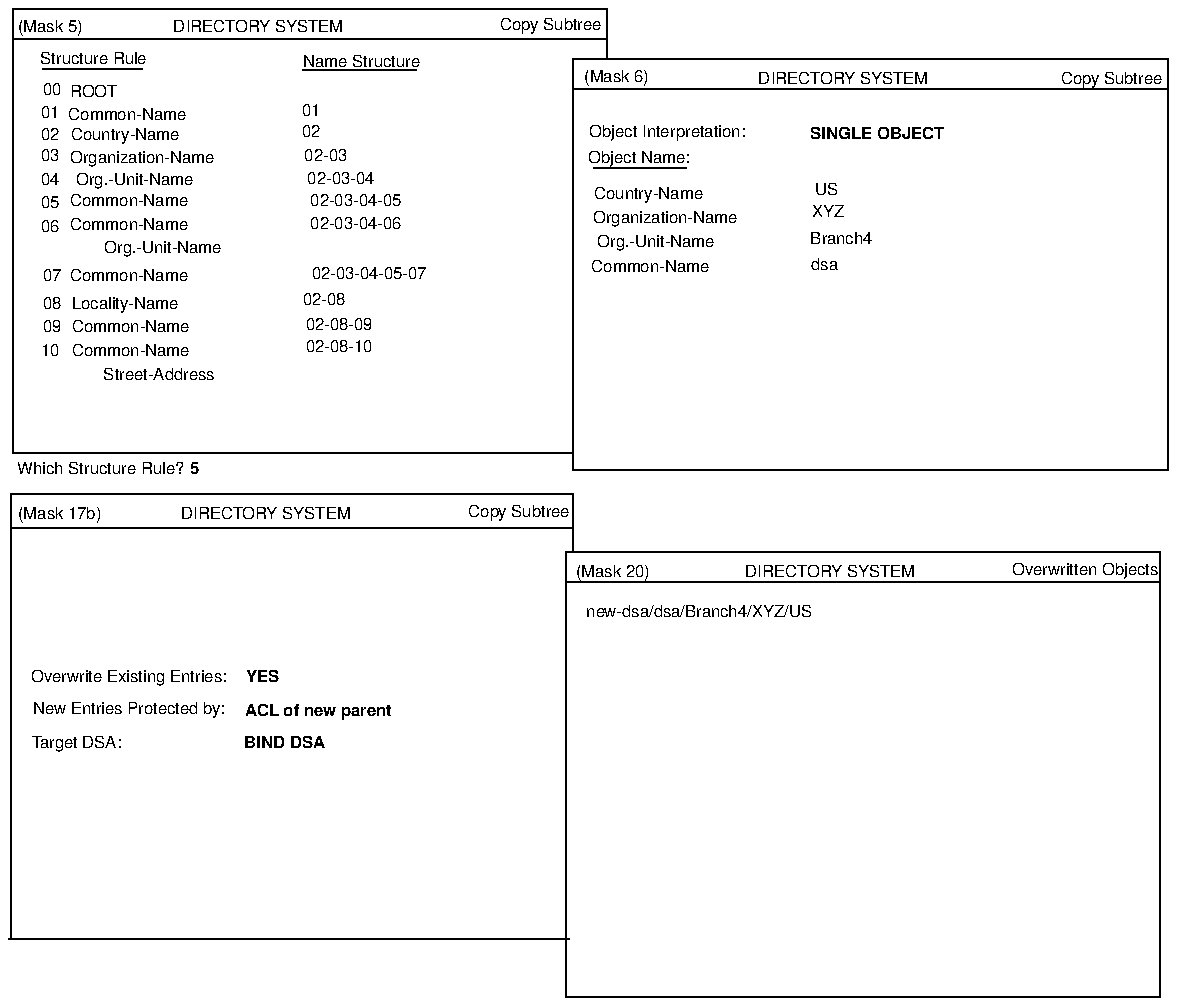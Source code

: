 ...\" @OSF_COPYRIGHT@
...\" COPYRIGHT NOTICE
...\" Copyright (c) 1990, 1991, 1992, 1993, 1994 Open Software Foundation, Inc.
...\" ALL RIGHTS RESERVED (DCE).  See the file named COPYRIGHT.DCE for
...\" the full copyright text.
...\" 
...\" HISTORY
...\" $Log: fig23.copysubtreeop2.pic,v $
...\" Revision 1.1.2.1  1994/08/04  21:03:23  hal
...\" 	Create DCE GDS Admin Gd & Ref from GDS parts of Adm Gd & Cmd Ref; fix log
...\" 	[1994/08/04  20:39:24  hal]
...\"
...\" 	Create DCE GDS Admin Gd & Ref from GDS parts of Adm Gd & Cmd Ref; fix log leaders if needed
...\"
...\" 	Creating GDS Admin Gd & Ref from Admin book.extended, Cmd Ref
...\"
...\" Revision 1.1.2.6  1994/06/13  18:00:47  devobj
...\" 	cr10872 - fix copyright
...\" 	[1994/06/13  17:59:44  devobj]
...\" 
...\" Revision 1.1.2.5  1993/02/26  19:21:19  rnollman
...\" 	last fix for final draft
...\" 	[1993/02/26  19:20:38  rnollman]
...\" 
...\" Revision 1.1.2.4  1993/02/23  03:17:54  rnollman
...\" 	final changes for final draft
...\" 	[1993/02/23  03:16:44  rnollman]
...\" 
...\" Revision 1.1.2.3  1993/02/20  17:32:00  rnollman
...\" 	fixed for final draft
...\" 	[1993/02/20  17:31:35  rnollman]
...\" 
...\" Revision 1.1.2.2  1993/02/15  23:47:21  rnollman
...\" 	new figure
...\" 	[1993/02/15  23:46:51  rnollman]
...\" 
...\" $EndLog$
.PS
scale = 106.667
"\f(HB\s6SINGLE OBJECT\s0\fP"  at 463, 461
"\f(HB\s6ACL of new parent\s0\fP"  at 165, 153
"\f(HB\s6YES\s0\fP"  at 135, 171
line   from 301, 268 \
	to 301, 237 
line   from 297, 0 \
	to 614, 0 
line   from 297, 237 \
	to 297, 0 
line   from 297, 221 \
	to 614, 221 
line   from 614, 217 \
	to 614, 0 
line   from 297, 221 \
	to 556, 221 
line   from 298, 237 \
	to 556, 237 
"\fH\s6DIRECTORY SYSTEM\s0\fP"  at 438, 227
line   from 297, 0 \
	to 614, 0 
line   from 614, 237 \
	to 614, 0 
line   from 297, 237 \
	to 297, 0 
line   from 298, 237 \
	to 614, 237 
"\fH\s6DIRECTORY SYSTEM\s0\fP"  at 438, 227
"\fH\s6DIRECTORY SYSTEM\s0\fP"  at 438, 227
line   from 297, 221 \
	to 614, 221 
line   from 297, 237 \
	to 297, 0 
line   from 614, 237 \
	to 614, 0 
line   from 297, 0 \
	to 614, 0 
line   from 297, 221 \
	to 614, 221 
"\fH\s6DIRECTORY SYSTEM\s0\fP"  at 438, 227
line   from 298, 237 \
	to 614, 237 
line   from 298, 237 \
	to 614, 237 
line   from 297, 237 \
	to 297, 0 
line   from 297, 0 \
	to 614, 0 
"\f(HB\s6BIND DSA\s0\fP"  at 147, 136
"\fH\s6Target DSA:\s0\fP"  at 36, 136
"\fH\s6New Entries Protected by:\s0\fP"  at 64, 154
"\fH\s6Overwrite Existing Entries:\s0\fP"  at 64, 171
"\fH\s6dsa\s0\fP"  at 435, 391
"\fH\s6Branch4\s0\fP"  at 444, 405
"\fH\s6XYZ\s0\fP"  at 437, 419
"\fH\s6US\s0\fP"  at 436, 431
"\fH\s6Country-Name\s0\fP"  at 341, 429
"\fH\s6Organization-Name\s0\fP"  at 350, 416
"\fH\s6Org.-Unit-Name\s0\fP"  at 345, 403
"\fH\s6Common-Name\s0\fP"  at 342, 390
"\fH\s602-08-10\s0\fP"  at 176, 347
"\fH\s602-08-09\s0\fP"  at 176, 359
"\fH\s602-08\s0\fP"  at 168, 372
"\fH\s602-03-04-05-07\s0\fP"  at 192, 386
"\fH\s602-03-04-06\s0\fP"  at 185, 413
"\fH\s602-03-04-05\s0\fP"  at 185, 425
"\fH\s602-03-04\s0\fP"  at 177, 437
"\fH\s602-03\s0\fP"  at 169, 449
"\fH\s602\s0\fP"  at 161, 462
"\fH\s601\s0\fP"  at 161, 473
"\fH\s6Street-Address\s0\fP"  at 80, 332
"\fH\s6Common-Name\s0\fP"  at 65, 345
"\fH\s6Common-Name\s0\fP"  at 65, 358
"\fH\s6Locality-Name\s0\fP"  at 62, 370
"\fH\s6Common-Name\s0\fP"  at 64, 385
"\fH\s6Org.-Unit-Name\s0\fP"  at 82, 400
"\fH\s607\s0\fP"  at 23, 385
"\fH\s608\s0\fP"  at 23, 370
"\fH\s609\s0\fP"  at 23, 358
"\fH\s610\s0\fP"  at 22, 345
"\fH\s6Common-Name\s0\fP"  at 64, 412
line   from 2, 250 \
	to 301, 250 
line   from 618, 500 \
	to 618, 281 
line   from 301, 500 \
	to 301, 281 
line   from 302, 281 \
	to 618, 281 
line   from 2, 527 \
	to 2, 290 
"\fH\s6(Mask 5)\s0\fP"  at 22, 518
line   from 3, 527 \
	to 319, 527 
line   from 2, 511 \
	to 319, 511 
line   from 2, 511 \
	to 319, 511 
line   from 3, 527 \
	to 319, 527 
line   from 302, 500 \
	to 618, 500 
line   from 301, 484 \
	to 618, 484 
line   from 301, 484 \
	to 618, 484 
line   from 618, 500 \
	to 618, 478 
line   from 302, 500 \
	to 618, 500 
line   from 2, 290 \
	to 263, 290 
line   from 2, 527 \
	to 2, 290 
line   from 2, 290 \
	to 301, 290 
line   from 319, 527 \
	to 319, 500 
"\fH\s6Object Name:\s0\fP"  at 336, 448
"\fH\s6Object Name:\s0\fP"  at 336, 448
line   from 319, 527 \
	to 319, 505 
"\fH\s601\s0\fP"  at 22, 472
"\fH\s602\s0\fP"  at 22, 460
"\fH\s603\s0\fP"  at 22, 449
"\fH\s604\s0\fP"  at 22, 436
"\fH\s605\s0\fP"  at 22, 424
"\fH\s606\s0\fP"  at 22, 411
"\fH\s6Which Structure Rule?\s0\fP"  at 49, 282
"\fH\s6Object Interpretation:\s0\fP"  at 351, 462
line   from 312, 442 \
	to 361, 442 
"\fH\s6(Mask 6)\s0\fP"  at 324, 491
line   from 2, 268 \
	to 301, 268 
line   from 1, 268 \
	to 1, 31 
line   from 0, 31 \
	to 299, 31 
"\fH\s6DIRECTORY SYSTEM\s0\fP"  at 137, 258
"\fH\s6DIRECTORY SYSTEM\s0\fP"  at 133, 518
"\fH\s6DIRECTORY SYSTEM\s0\fP"  at 445, 490
"\fH\s6Copy Subtree\s0\fP"  at 289, 519
"\fH\s6Copy Subtree\s0\fP"  at 272, 259
"\fH\s6Copy Subtree\s0\fP"  at 588, 490
line   from 18, 495 \
	to 71, 495 
"\fH\s6Structure Rule\s0\fP"  at 45, 501
line   from 157, 494 \
	to 217, 494 
"\fH\s6Name Structure\s0\fP"  at 188, 499
"\fH\s600\s0\fP"  at 23, 484
"\fH\s6ROOT\s0\fP"  at 45, 483
"\fH\s6Common-Name\s0\fP"  at 63, 471
"\fH\s6Organization-Name\s0\fP"  at 71, 448
"\fH\s6Country-Name\s0\fP"  at 62, 460
"\fH\s6Org.-Unit-Name\s0\fP"  at 67, 436
"\fH\s6Common-Name\s0\fP"  at 64, 425
"\f(HB\s65\s0\fP"  at 99, 282
"\fH\s6(Mask 17b)\s0\fP"  at 27, 258
"\fH\s6Overwritten Objects\s0\fP"  at 574, 228
"\fH\s6(Mask 20)\s0\fP"  at 322, 227
"\fH\s6new-dsa/dsa/Branch4/XYZ/US\s0\fP"  at 368, 206
.PE
